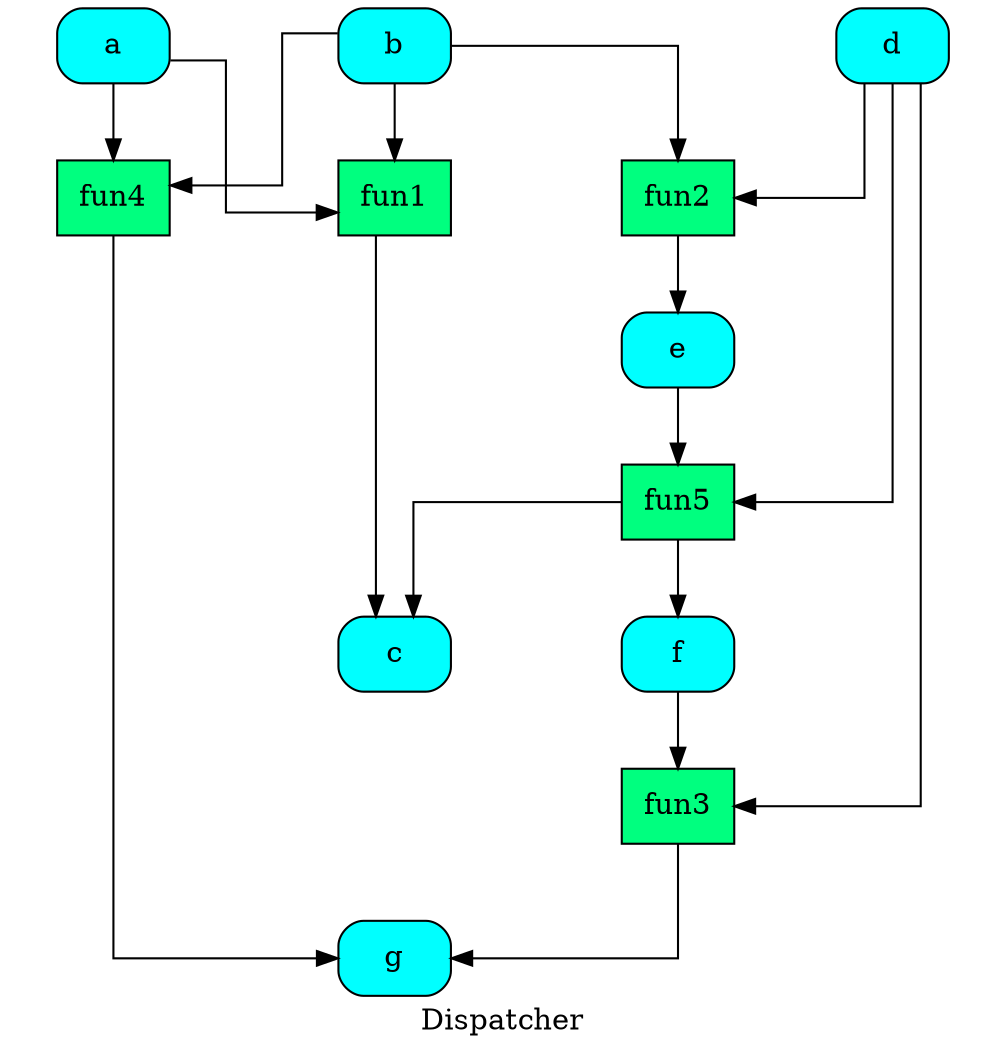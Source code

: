 digraph Dispatcher {
	graph [ratio=1]
	node [style=filled]
	label = "Dispatcher"
	splines = ortho
		"Dispatcher_-3117625956851900853" [label="{ b  }" fillcolor=cyan shape=Mrecord]
		Dispatcher_4028652557604299651 [label="{ d  }" fillcolor=cyan shape=Mrecord]
		Dispatcher_828164909296083173 [label="{ g  }" fillcolor=cyan shape=Mrecord]
		"Dispatcher_-1739731674132073175" [label="{ c  }" fillcolor=cyan shape=Mrecord]
		"Dispatcher_-7808032034779312502" [label="{ f  }" fillcolor=cyan shape=Mrecord]
		"Dispatcher_-6116169728861687157" [label="{ e  }" fillcolor=cyan shape=Mrecord]
		Dispatcher_7813780421536386508 [label="{ fun4  }" fillcolor=springgreen shape=record]
		Dispatcher_3621108375693654285 [label="{ fun1  }" fillcolor=springgreen shape=record]
		Dispatcher_5276925923244319345 [label="{ fun5  }" fillcolor=springgreen shape=record]
		Dispatcher_638887748008462002 [label="{ fun3  }" fillcolor=springgreen shape=record]
		"Dispatcher_-6219333133727501803" [label="{ fun2  }" fillcolor=springgreen shape=record]
		"Dispatcher_-8503278920192876870" [label="{ a  }" fillcolor=cyan shape=Mrecord]
			"Dispatcher_-3117625956851900853" -> Dispatcher_7813780421536386508
			"Dispatcher_-3117625956851900853" -> Dispatcher_3621108375693654285
			"Dispatcher_-3117625956851900853" -> "Dispatcher_-6219333133727501803"
			Dispatcher_4028652557604299651 -> Dispatcher_5276925923244319345
			Dispatcher_4028652557604299651 -> Dispatcher_638887748008462002
			Dispatcher_4028652557604299651 -> "Dispatcher_-6219333133727501803"
			"Dispatcher_-7808032034779312502" -> Dispatcher_638887748008462002
			"Dispatcher_-6116169728861687157" -> Dispatcher_5276925923244319345
			Dispatcher_7813780421536386508 -> Dispatcher_828164909296083173
			Dispatcher_3621108375693654285 -> "Dispatcher_-1739731674132073175"
			Dispatcher_5276925923244319345 -> "Dispatcher_-1739731674132073175"
			Dispatcher_5276925923244319345 -> "Dispatcher_-7808032034779312502"
			Dispatcher_638887748008462002 -> Dispatcher_828164909296083173
			"Dispatcher_-6219333133727501803" -> "Dispatcher_-6116169728861687157"
			"Dispatcher_-8503278920192876870" -> Dispatcher_7813780421536386508
			"Dispatcher_-8503278920192876870" -> Dispatcher_3621108375693654285
}